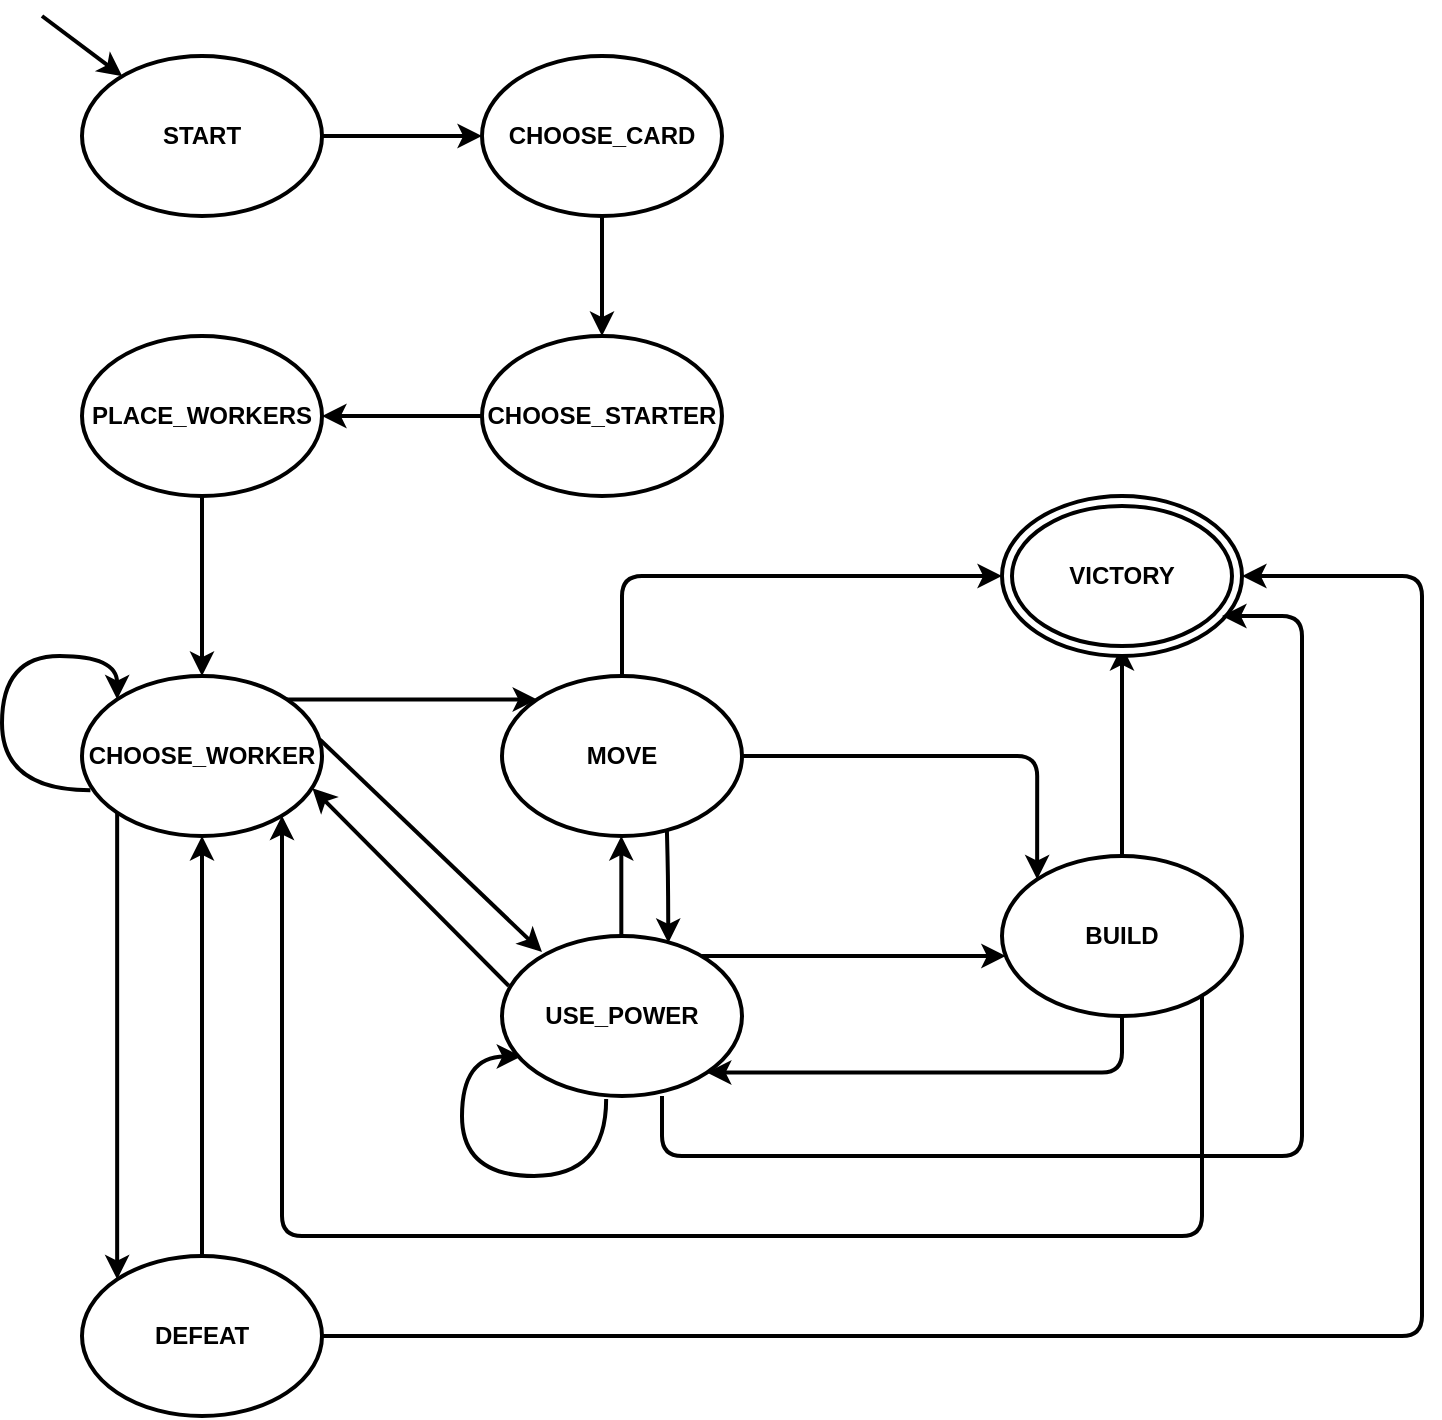 <mxfile version="13.3.5" type="device"><diagram id="ioQzvf4hhAR-QU0SyH-r" name="Page-1"><mxGraphModel dx="-111" dy="1513" grid="1" gridSize="10" guides="1" tooltips="1" connect="1" arrows="1" fold="1" page="1" pageScale="1" pageWidth="827" pageHeight="1169" math="0" shadow="0"><root><mxCell id="0"/><mxCell id="1" parent="0"/><mxCell id="YK8mt3D9eI7DxT3vhsNC-39" style="edgeStyle=orthogonalEdgeStyle;orthogonalLoop=1;jettySize=auto;html=1;exitX=0;exitY=1;exitDx=0;exitDy=0;strokeWidth=2;entryX=0;entryY=0;entryDx=0;entryDy=0;" parent="1" source="YK8mt3D9eI7DxT3vhsNC-10" target="YK8mt3D9eI7DxT3vhsNC-21" edge="1"><mxGeometry relative="1" as="geometry"><Array as="points"/></mxGeometry></mxCell><mxCell id="YK8mt3D9eI7DxT3vhsNC-75" style="edgeStyle=orthogonalEdgeStyle;orthogonalLoop=1;jettySize=auto;html=1;exitX=1;exitY=0;exitDx=0;exitDy=0;entryX=0;entryY=0;entryDx=0;entryDy=0;strokeColor=#000000;strokeWidth=2;" parent="1" source="YK8mt3D9eI7DxT3vhsNC-10" target="YK8mt3D9eI7DxT3vhsNC-12" edge="1"><mxGeometry relative="1" as="geometry"><Array as="points"><mxPoint x="1080" y="-808"/><mxPoint x="1080" y="-808"/></Array></mxGeometry></mxCell><mxCell id="YK8mt3D9eI7DxT3vhsNC-10" value="CHOOSE_WORKER" style="ellipse;whiteSpace=wrap;html=1;strokeWidth=2;fontStyle=1" parent="1" vertex="1"><mxGeometry x="910" y="-820" width="120" height="80" as="geometry"/></mxCell><mxCell id="YK8mt3D9eI7DxT3vhsNC-72" style="edgeStyle=orthogonalEdgeStyle;orthogonalLoop=1;jettySize=auto;html=1;exitX=0.5;exitY=0;exitDx=0;exitDy=0;entryX=0;entryY=0.5;entryDx=0;entryDy=0;strokeColor=#000000;strokeWidth=2;" parent="1" source="YK8mt3D9eI7DxT3vhsNC-12" target="YK8mt3D9eI7DxT3vhsNC-20" edge="1"><mxGeometry relative="1" as="geometry"/></mxCell><mxCell id="YK8mt3D9eI7DxT3vhsNC-12" value="MOVE" style="ellipse;whiteSpace=wrap;html=1;strokeWidth=2;fontStyle=1" parent="1" vertex="1"><mxGeometry x="1120" y="-820" width="120" height="80" as="geometry"/></mxCell><mxCell id="WKVS_dJmM7tDM23AopaV-19" style="edgeStyle=orthogonalEdgeStyle;rounded=0;orthogonalLoop=1;jettySize=auto;html=1;strokeWidth=2;" parent="1" source="YK8mt3D9eI7DxT3vhsNC-15" target="EHdgfl8XDYYuyZm_yy9I-5" edge="1"><mxGeometry relative="1" as="geometry"/></mxCell><mxCell id="WKVS_dJmM7tDM23AopaV-23" style="edgeStyle=orthogonalEdgeStyle;rounded=1;orthogonalLoop=1;jettySize=auto;html=1;strokeWidth=2;entryX=1;entryY=1;entryDx=0;entryDy=0;" parent="1" source="YK8mt3D9eI7DxT3vhsNC-15" target="WKVS_dJmM7tDM23AopaV-10" edge="1"><mxGeometry relative="1" as="geometry"><mxPoint x="1380" y="-590" as="targetPoint"/><Array as="points"><mxPoint x="1430" y="-622"/></Array></mxGeometry></mxCell><mxCell id="YK8mt3D9eI7DxT3vhsNC-15" value="BUILD" style="ellipse;whiteSpace=wrap;html=1;strokeWidth=2;fontStyle=1" parent="1" vertex="1"><mxGeometry x="1370" y="-730" width="120" height="80" as="geometry"/></mxCell><mxCell id="WKVS_dJmM7tDM23AopaV-17" style="edgeStyle=orthogonalEdgeStyle;rounded=0;orthogonalLoop=1;jettySize=auto;html=1;exitX=0.5;exitY=0;exitDx=0;exitDy=0;strokeWidth=2;" parent="1" source="YK8mt3D9eI7DxT3vhsNC-21" target="YK8mt3D9eI7DxT3vhsNC-10" edge="1"><mxGeometry relative="1" as="geometry"/></mxCell><mxCell id="YK8mt3D9eI7DxT3vhsNC-21" value="DEFEAT" style="ellipse;whiteSpace=wrap;html=1;strokeWidth=2;fontStyle=1" parent="1" vertex="1"><mxGeometry x="910" y="-530" width="120" height="80" as="geometry"/></mxCell><mxCell id="UNg80wWwvmmeM6O5a_Cv-1" style="edgeStyle=orthogonalEdgeStyle;rounded=1;orthogonalLoop=1;jettySize=auto;html=1;entryX=1;entryY=0.5;entryDx=0;entryDy=0;strokeWidth=2;" parent="1" source="YK8mt3D9eI7DxT3vhsNC-21" target="YK8mt3D9eI7DxT3vhsNC-20" edge="1"><mxGeometry relative="1" as="geometry"><Array as="points"><mxPoint x="1580" y="-490"/><mxPoint x="1580" y="-870"/></Array><mxPoint x="1232.426" y="-401.716" as="sourcePoint"/></mxGeometry></mxCell><mxCell id="YK8mt3D9eI7DxT3vhsNC-54" style="edgeStyle=orthogonalEdgeStyle;rounded=1;orthogonalLoop=1;jettySize=auto;html=1;strokeWidth=2;entryX=0;entryY=0;entryDx=0;entryDy=0;exitX=1;exitY=0.5;exitDx=0;exitDy=0;" parent="1" source="YK8mt3D9eI7DxT3vhsNC-12" target="YK8mt3D9eI7DxT3vhsNC-15" edge="1"><mxGeometry relative="1" as="geometry"><mxPoint x="1179.5" y="-660" as="targetPoint"/><mxPoint x="1179.5" y="-740" as="sourcePoint"/></mxGeometry></mxCell><mxCell id="YK8mt3D9eI7DxT3vhsNC-67" value="START" style="ellipse;whiteSpace=wrap;html=1;strokeWidth=2;fontStyle=1" parent="1" vertex="1"><mxGeometry x="910" y="-1130" width="120" height="80" as="geometry"/></mxCell><mxCell id="EHdgfl8XDYYuyZm_yy9I-6" value="" style="group" parent="1" vertex="1" connectable="0"><mxGeometry x="1370" y="-910" width="120" height="80" as="geometry"/></mxCell><mxCell id="YK8mt3D9eI7DxT3vhsNC-20" value="VICTORY" style="ellipse;whiteSpace=wrap;html=1;strokeWidth=2;fontStyle=1;strokeColor=#000000;shadow=0;" parent="EHdgfl8XDYYuyZm_yy9I-6" vertex="1"><mxGeometry width="120" height="80" as="geometry"/></mxCell><mxCell id="EHdgfl8XDYYuyZm_yy9I-5" value="" style="ellipse;whiteSpace=wrap;html=1;shadow=0;strokeWidth=2;fillColor=none;" parent="EHdgfl8XDYYuyZm_yy9I-6" vertex="1"><mxGeometry x="5" y="5" width="110" height="70" as="geometry"/></mxCell><mxCell id="WKVS_dJmM7tDM23AopaV-1" value="CHOOSE_CARD&lt;br&gt;" style="ellipse;whiteSpace=wrap;html=1;strokeWidth=2;fontStyle=1" parent="1" vertex="1"><mxGeometry x="1110" y="-1130" width="120" height="80" as="geometry"/></mxCell><mxCell id="WKVS_dJmM7tDM23AopaV-2" value="" style="endArrow=classic;html=1;strokeWidth=2;" parent="1" target="YK8mt3D9eI7DxT3vhsNC-67" edge="1"><mxGeometry width="50" height="50" relative="1" as="geometry"><mxPoint x="890" y="-1150" as="sourcePoint"/><mxPoint x="1070" y="-810" as="targetPoint"/></mxGeometry></mxCell><mxCell id="WKVS_dJmM7tDM23AopaV-3" value="" style="endArrow=classic;html=1;strokeWidth=2;" parent="1" source="YK8mt3D9eI7DxT3vhsNC-67" target="WKVS_dJmM7tDM23AopaV-1" edge="1"><mxGeometry width="50" height="50" relative="1" as="geometry"><mxPoint x="990" y="-900" as="sourcePoint"/><mxPoint x="1040" y="-950" as="targetPoint"/></mxGeometry></mxCell><mxCell id="WKVS_dJmM7tDM23AopaV-4" value="CHOOSE_STARTER&lt;br&gt;" style="ellipse;whiteSpace=wrap;html=1;strokeWidth=2;fontStyle=1" parent="1" vertex="1"><mxGeometry x="1110" y="-990" width="120" height="80" as="geometry"/></mxCell><mxCell id="WKVS_dJmM7tDM23AopaV-5" value="" style="endArrow=classic;html=1;strokeWidth=2;" parent="1" source="WKVS_dJmM7tDM23AopaV-1" target="WKVS_dJmM7tDM23AopaV-4" edge="1"><mxGeometry width="50" height="50" relative="1" as="geometry"><mxPoint x="970" y="-980" as="sourcePoint"/><mxPoint x="1250" y="-950" as="targetPoint"/></mxGeometry></mxCell><mxCell id="o-8OiUBBCSbSaA8DuZKG-1" style="edgeStyle=orthogonalEdgeStyle;rounded=0;orthogonalLoop=1;jettySize=auto;html=1;strokeWidth=2;" parent="1" source="WKVS_dJmM7tDM23AopaV-6" target="YK8mt3D9eI7DxT3vhsNC-10" edge="1"><mxGeometry relative="1" as="geometry"/></mxCell><mxCell id="WKVS_dJmM7tDM23AopaV-6" value="PLACE_WORKERS" style="ellipse;whiteSpace=wrap;html=1;strokeWidth=2;fontStyle=1" parent="1" vertex="1"><mxGeometry x="910" y="-990" width="120" height="80" as="geometry"/></mxCell><mxCell id="WKVS_dJmM7tDM23AopaV-7" value="" style="endArrow=classic;html=1;strokeWidth=2;" parent="1" source="WKVS_dJmM7tDM23AopaV-4" target="WKVS_dJmM7tDM23AopaV-6" edge="1"><mxGeometry width="50" height="50" relative="1" as="geometry"><mxPoint x="1180" y="-980" as="sourcePoint"/><mxPoint x="1460" y="-950" as="targetPoint"/></mxGeometry></mxCell><mxCell id="WKVS_dJmM7tDM23AopaV-15" style="edgeStyle=orthogonalEdgeStyle;rounded=0;orthogonalLoop=1;jettySize=auto;html=1;strokeWidth=2;" parent="1" source="WKVS_dJmM7tDM23AopaV-10" target="YK8mt3D9eI7DxT3vhsNC-15" edge="1"><mxGeometry relative="1" as="geometry"><Array as="points"><mxPoint x="1340" y="-680"/><mxPoint x="1340" y="-680"/></Array></mxGeometry></mxCell><mxCell id="WKVS_dJmM7tDM23AopaV-10" value="USE_POWER" style="ellipse;whiteSpace=wrap;html=1;strokeWidth=2;fontStyle=1" parent="1" vertex="1"><mxGeometry x="1120" y="-690" width="120" height="80" as="geometry"/></mxCell><mxCell id="WKVS_dJmM7tDM23AopaV-11" value="" style="endArrow=classic;html=1;strokeWidth=2;exitX=0.687;exitY=0.958;exitDx=0;exitDy=0;exitPerimeter=0;entryX=0.693;entryY=0.043;entryDx=0;entryDy=0;entryPerimeter=0;" parent="1" source="YK8mt3D9eI7DxT3vhsNC-12" target="WKVS_dJmM7tDM23AopaV-10" edge="1"><mxGeometry width="50" height="50" relative="1" as="geometry"><mxPoint x="1190" y="-680" as="sourcePoint"/><mxPoint x="1200" y="-686" as="targetPoint"/><Array as="points"><mxPoint x="1203" y="-720"/></Array></mxGeometry></mxCell><mxCell id="WKVS_dJmM7tDM23AopaV-16" style="edgeStyle=orthogonalEdgeStyle;orthogonalLoop=1;jettySize=auto;html=1;entryX=0.08;entryY=0.753;entryDx=0;entryDy=0;strokeWidth=2;fillColor=#e51400;strokeColor=#000000;curved=1;exitX=0.434;exitY=1.018;exitDx=0;exitDy=0;entryPerimeter=0;exitPerimeter=0;" parent="1" source="WKVS_dJmM7tDM23AopaV-10" target="WKVS_dJmM7tDM23AopaV-10" edge="1"><mxGeometry relative="1" as="geometry"><Array as="points"><mxPoint x="1172" y="-570"/><mxPoint x="1100" y="-570"/><mxPoint x="1100" y="-630"/></Array><mxPoint x="1070" y="-640" as="sourcePoint"/><mxPoint x="1112.426" y="-628.284" as="targetPoint"/></mxGeometry></mxCell><mxCell id="WKVS_dJmM7tDM23AopaV-21" value="" style="endArrow=classic;html=1;strokeWidth=2;edgeStyle=orthogonalEdgeStyle;" parent="1" source="YK8mt3D9eI7DxT3vhsNC-15" target="YK8mt3D9eI7DxT3vhsNC-10" edge="1"><mxGeometry width="50" height="50" relative="1" as="geometry"><mxPoint x="1180" y="-620" as="sourcePoint"/><mxPoint x="1230" y="-670" as="targetPoint"/><Array as="points"><mxPoint x="1470" y="-540"/><mxPoint x="1010" y="-540"/></Array></mxGeometry></mxCell><mxCell id="WKVS_dJmM7tDM23AopaV-24" value="" style="endArrow=classic;html=1;strokeWidth=2;exitX=0.028;exitY=0.311;exitDx=0;exitDy=0;exitPerimeter=0;rounded=0;entryX=0.96;entryY=0.701;entryDx=0;entryDy=0;entryPerimeter=0;" parent="1" source="WKVS_dJmM7tDM23AopaV-10" target="YK8mt3D9eI7DxT3vhsNC-10" edge="1"><mxGeometry width="50" height="50" relative="1" as="geometry"><mxPoint x="1160" y="-650" as="sourcePoint"/><mxPoint x="1030" y="-769" as="targetPoint"/></mxGeometry></mxCell><mxCell id="WKVS_dJmM7tDM23AopaV-25" value="" style="endArrow=classic;html=1;strokeWidth=2;" parent="1" edge="1"><mxGeometry width="50" height="50" relative="1" as="geometry"><mxPoint x="1179.66" y="-690" as="sourcePoint"/><mxPoint x="1179.66" y="-740" as="targetPoint"/><Array as="points"/></mxGeometry></mxCell><mxCell id="WKVS_dJmM7tDM23AopaV-27" value="" style="endArrow=classic;html=1;strokeWidth=2;edgeStyle=orthogonalEdgeStyle;" parent="1" edge="1"><mxGeometry width="50" height="50" relative="1" as="geometry"><mxPoint x="1200" y="-610" as="sourcePoint"/><mxPoint x="1480" y="-850" as="targetPoint"/><Array as="points"><mxPoint x="1200" y="-580"/><mxPoint x="1520" y="-580"/><mxPoint x="1520" y="-850"/></Array></mxGeometry></mxCell><mxCell id="o-8OiUBBCSbSaA8DuZKG-2" style="edgeStyle=orthogonalEdgeStyle;orthogonalLoop=1;jettySize=auto;html=1;entryX=0;entryY=0;entryDx=0;entryDy=0;strokeWidth=2;fillColor=#e51400;strokeColor=#000000;curved=1;exitX=0.035;exitY=0.714;exitDx=0;exitDy=0;exitPerimeter=0;" parent="1" source="YK8mt3D9eI7DxT3vhsNC-10" target="YK8mt3D9eI7DxT3vhsNC-10" edge="1"><mxGeometry relative="1" as="geometry"><Array as="points"><mxPoint x="870" y="-763"/><mxPoint x="870" y="-830"/><mxPoint x="927" y="-830"/></Array><mxPoint x="910.0" y="-780.06" as="sourcePoint"/><mxPoint x="859.6" y="-799.82" as="targetPoint"/></mxGeometry></mxCell><mxCell id="yV0wTHff3A2h0u5QKDMX-1" value="" style="endArrow=classic;html=1;strokeWidth=2;exitX=0.992;exitY=0.398;exitDx=0;exitDy=0;exitPerimeter=0;" edge="1" parent="1" source="YK8mt3D9eI7DxT3vhsNC-10"><mxGeometry width="50" height="50" relative="1" as="geometry"><mxPoint x="1029" y="-780" as="sourcePoint"/><mxPoint x="1140" y="-682" as="targetPoint"/></mxGeometry></mxCell></root></mxGraphModel></diagram></mxfile>